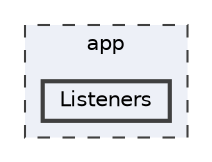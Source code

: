 digraph "app/Listeners"
{
 // LATEX_PDF_SIZE
  bgcolor="transparent";
  edge [fontname=Helvetica,fontsize=10,labelfontname=Helvetica,labelfontsize=10];
  node [fontname=Helvetica,fontsize=10,shape=box,height=0.2,width=0.4];
  compound=true
  subgraph clusterdir_d422163b96683743ed3963d4aac17747 {
    graph [ bgcolor="#edf0f7", pencolor="grey25", label="app", fontname=Helvetica,fontsize=10 style="filled,dashed", URL="dir_d422163b96683743ed3963d4aac17747.html",tooltip=""]
  dir_30f46ecefe395d79eedca8ea68668001 [label="Listeners", fillcolor="#edf0f7", color="grey25", style="filled,bold", URL="dir_30f46ecefe395d79eedca8ea68668001.html",tooltip=""];
  }
}
